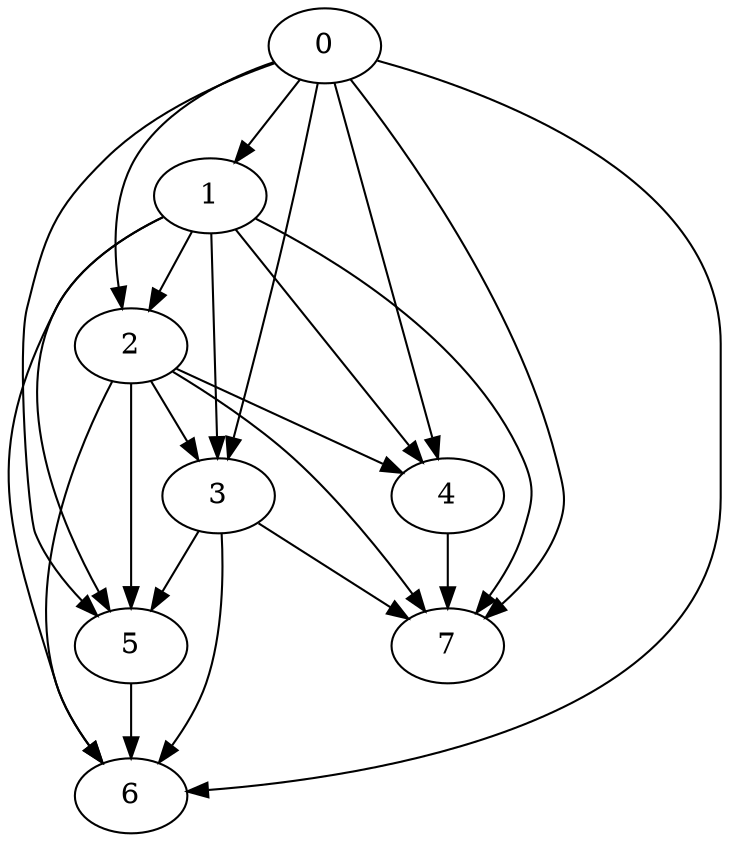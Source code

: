 strict digraph "" {
	graph [file="dag3/random8.dot"];
	0	 [aet=0.0046274075581537455,
		alloc=0,
		ap=4.668647058823529,
		bench=dfs,
		bet=0.0016901682989004935,
		bp=36.57525000000001,
		stack=1];
	1	 [aet=0.0046274075581537455,
		alloc=0,
		ap=4.668647058823529,
		bench=dfs,
		bet=0.0016901682989004935,
		bp=36.57525000000001,
		stack=1];
	0 -> 1;
	2	 [aet=0.0046274075581537455,
		alloc=0,
		ap=4.668647058823529,
		bench=dfs,
		bet=0.0016901682989004935,
		bp=36.57525000000001,
		stack=1];
	0 -> 2;
	3	 [aet=0.005251753699134685,
		alloc=0,
		ap=3.3511470588235297,
		bench=fib,
		bet=0.0022907928927278567,
		bp=36.16024999999999,
		stack=1];
	0 -> 3;
	4	 [aet=0.01484998726755618,
		alloc=0,
		ap=2.4106617647058823,
		bench=queens,
		bet=0.025289470640607853,
		bp=37.56625,
		stack=1];
	0 -> 4;
	5	 [aet=0.00424907445035741,
		alloc=0,
		ap=2.260941176470589,
		bench=cilksort,
		bet=-0.00072814316693183,
		bp=35.8895,
		stack=1];
	0 -> 5;
	6	 [aet=0.0046274075581537455,
		alloc=0,
		ap=4.668647058823529,
		bench=dfs,
		bet=0.0016901682989004935,
		bp=36.57525000000001,
		stack=1];
	0 -> 6;
	7	 [aet=0.00424907445035741,
		alloc=0,
		ap=2.260941176470589,
		bench=cilksort,
		bet=-0.00072814316693183,
		bp=35.8895,
		stack=1];
	0 -> 7;
	1 -> 2;
	1 -> 3;
	1 -> 4;
	1 -> 5;
	1 -> 6;
	1 -> 7;
	2 -> 3;
	2 -> 4;
	2 -> 5;
	2 -> 6;
	2 -> 7;
	3 -> 5;
	3 -> 6;
	3 -> 7;
	4 -> 7;
	5 -> 6;
}
